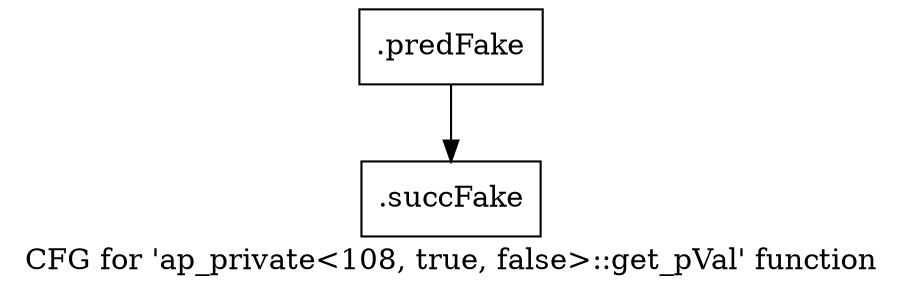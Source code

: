 digraph "CFG for 'ap_private\<108, true, false\>::get_pVal' function" {
	label="CFG for 'ap_private\<108, true, false\>::get_pVal' function";

	Node0x5b756c0 [shape=record,filename="",linenumber="",label="{.predFake}"];
	Node0x5b756c0 -> Node0x61279b0[ callList="" memoryops="" filename="/mnt/xilinx/Vitis_HLS/2021.2/include/etc/ap_private.h" execusionnum="16"];
	Node0x61279b0 [shape=record,filename="/mnt/xilinx/Vitis_HLS/2021.2/include/etc/ap_private.h",linenumber="3299",label="{.succFake}"];
}

